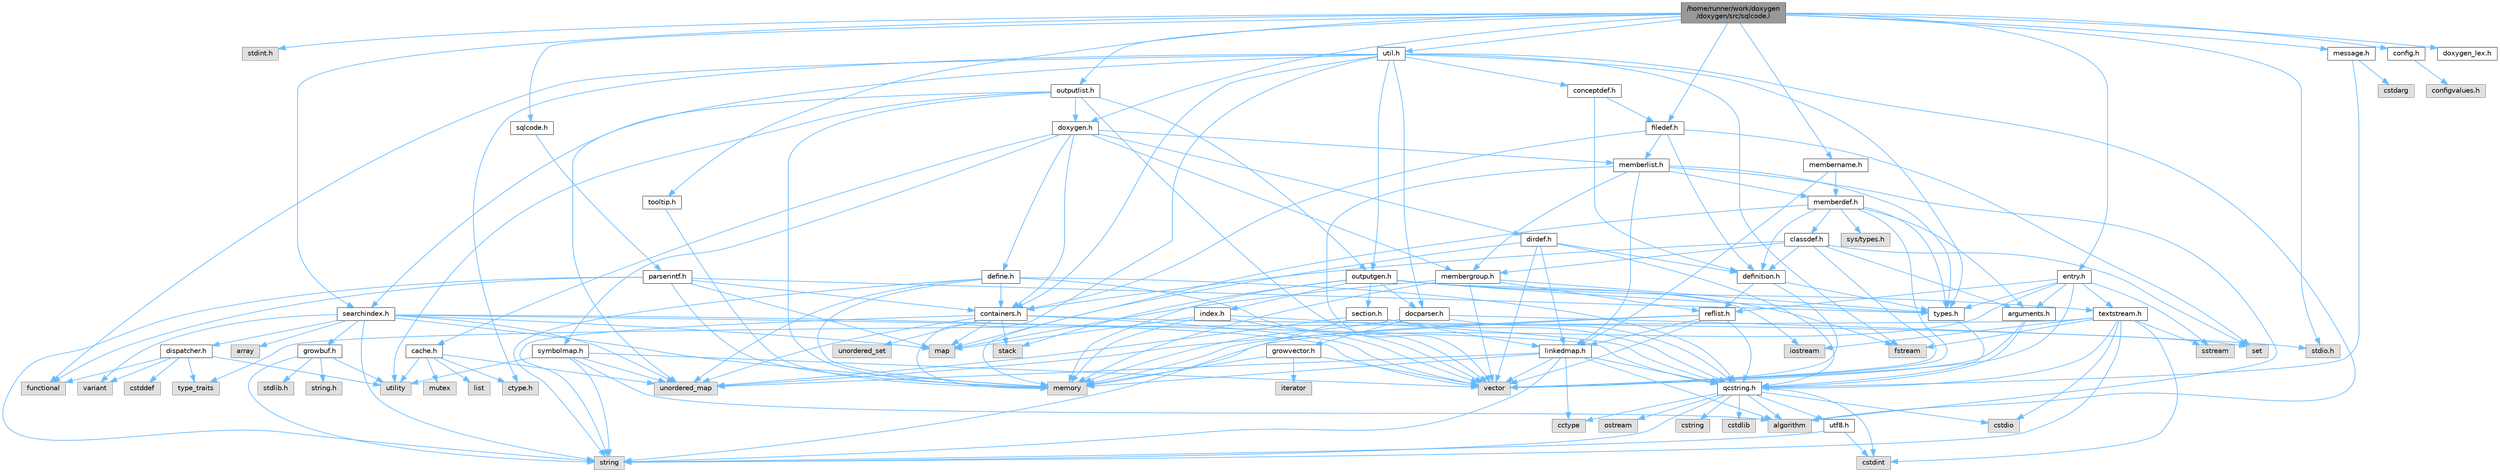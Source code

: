 digraph "/home/runner/work/doxygen/doxygen/src/sqlcode.l"
{
 // INTERACTIVE_SVG=YES
 // LATEX_PDF_SIZE
  bgcolor="transparent";
  edge [fontname=Helvetica,fontsize=10,labelfontname=Helvetica,labelfontsize=10];
  node [fontname=Helvetica,fontsize=10,shape=box,height=0.2,width=0.4];
  Node1 [label="/home/runner/work/doxygen\l/doxygen/src/sqlcode.l",height=0.2,width=0.4,color="gray40", fillcolor="grey60", style="filled", fontcolor="black",tooltip=" "];
  Node1 -> Node2 [color="steelblue1",style="solid"];
  Node2 [label="stdint.h",height=0.2,width=0.4,color="grey60", fillcolor="#E0E0E0", style="filled",tooltip=" "];
  Node1 -> Node3 [color="steelblue1",style="solid"];
  Node3 [label="stdio.h",height=0.2,width=0.4,color="grey60", fillcolor="#E0E0E0", style="filled",tooltip=" "];
  Node1 -> Node4 [color="steelblue1",style="solid"];
  Node4 [label="sqlcode.h",height=0.2,width=0.4,color="grey40", fillcolor="white", style="filled",URL="$d1/db2/sqlcode_8h.html",tooltip=" "];
  Node4 -> Node5 [color="steelblue1",style="solid"];
  Node5 [label="parserintf.h",height=0.2,width=0.4,color="grey40", fillcolor="white", style="filled",URL="$da/d55/parserintf_8h.html",tooltip=" "];
  Node5 -> Node6 [color="steelblue1",style="solid"];
  Node6 [label="functional",height=0.2,width=0.4,color="grey60", fillcolor="#E0E0E0", style="filled",tooltip=" "];
  Node5 -> Node7 [color="steelblue1",style="solid"];
  Node7 [label="memory",height=0.2,width=0.4,color="grey60", fillcolor="#E0E0E0", style="filled",tooltip=" "];
  Node5 -> Node8 [color="steelblue1",style="solid"];
  Node8 [label="map",height=0.2,width=0.4,color="grey60", fillcolor="#E0E0E0", style="filled",tooltip=" "];
  Node5 -> Node9 [color="steelblue1",style="solid"];
  Node9 [label="string",height=0.2,width=0.4,color="grey60", fillcolor="#E0E0E0", style="filled",tooltip=" "];
  Node5 -> Node10 [color="steelblue1",style="solid"];
  Node10 [label="types.h",height=0.2,width=0.4,color="grey40", fillcolor="white", style="filled",URL="$d9/d49/types_8h.html",tooltip="This file contains a number of basic enums and types."];
  Node10 -> Node11 [color="steelblue1",style="solid"];
  Node11 [label="qcstring.h",height=0.2,width=0.4,color="grey40", fillcolor="white", style="filled",URL="$d7/d5c/qcstring_8h.html",tooltip=" "];
  Node11 -> Node9 [color="steelblue1",style="solid"];
  Node11 -> Node12 [color="steelblue1",style="solid"];
  Node12 [label="algorithm",height=0.2,width=0.4,color="grey60", fillcolor="#E0E0E0", style="filled",tooltip=" "];
  Node11 -> Node13 [color="steelblue1",style="solid"];
  Node13 [label="cctype",height=0.2,width=0.4,color="grey60", fillcolor="#E0E0E0", style="filled",tooltip=" "];
  Node11 -> Node14 [color="steelblue1",style="solid"];
  Node14 [label="cstring",height=0.2,width=0.4,color="grey60", fillcolor="#E0E0E0", style="filled",tooltip=" "];
  Node11 -> Node15 [color="steelblue1",style="solid"];
  Node15 [label="cstdio",height=0.2,width=0.4,color="grey60", fillcolor="#E0E0E0", style="filled",tooltip=" "];
  Node11 -> Node16 [color="steelblue1",style="solid"];
  Node16 [label="cstdlib",height=0.2,width=0.4,color="grey60", fillcolor="#E0E0E0", style="filled",tooltip=" "];
  Node11 -> Node17 [color="steelblue1",style="solid"];
  Node17 [label="cstdint",height=0.2,width=0.4,color="grey60", fillcolor="#E0E0E0", style="filled",tooltip=" "];
  Node11 -> Node18 [color="steelblue1",style="solid"];
  Node18 [label="ostream",height=0.2,width=0.4,color="grey60", fillcolor="#E0E0E0", style="filled",tooltip=" "];
  Node11 -> Node19 [color="steelblue1",style="solid"];
  Node19 [label="utf8.h",height=0.2,width=0.4,color="grey40", fillcolor="white", style="filled",URL="$db/d7c/utf8_8h.html",tooltip="Various UTF8 related helper functions."];
  Node19 -> Node17 [color="steelblue1",style="solid"];
  Node19 -> Node9 [color="steelblue1",style="solid"];
  Node5 -> Node20 [color="steelblue1",style="solid"];
  Node20 [label="containers.h",height=0.2,width=0.4,color="grey40", fillcolor="white", style="filled",URL="$d5/d75/containers_8h.html",tooltip=" "];
  Node20 -> Node21 [color="steelblue1",style="solid"];
  Node21 [label="vector",height=0.2,width=0.4,color="grey60", fillcolor="#E0E0E0", style="filled",tooltip=" "];
  Node20 -> Node9 [color="steelblue1",style="solid"];
  Node20 -> Node22 [color="steelblue1",style="solid"];
  Node22 [label="set",height=0.2,width=0.4,color="grey60", fillcolor="#E0E0E0", style="filled",tooltip=" "];
  Node20 -> Node8 [color="steelblue1",style="solid"];
  Node20 -> Node23 [color="steelblue1",style="solid"];
  Node23 [label="unordered_set",height=0.2,width=0.4,color="grey60", fillcolor="#E0E0E0", style="filled",tooltip=" "];
  Node20 -> Node24 [color="steelblue1",style="solid"];
  Node24 [label="unordered_map",height=0.2,width=0.4,color="grey60", fillcolor="#E0E0E0", style="filled",tooltip=" "];
  Node20 -> Node25 [color="steelblue1",style="solid"];
  Node25 [label="stack",height=0.2,width=0.4,color="grey60", fillcolor="#E0E0E0", style="filled",tooltip=" "];
  Node1 -> Node26 [color="steelblue1",style="solid"];
  Node26 [label="entry.h",height=0.2,width=0.4,color="grey40", fillcolor="white", style="filled",URL="$d1/dc6/entry_8h.html",tooltip=" "];
  Node26 -> Node21 [color="steelblue1",style="solid"];
  Node26 -> Node7 [color="steelblue1",style="solid"];
  Node26 -> Node27 [color="steelblue1",style="solid"];
  Node27 [label="sstream",height=0.2,width=0.4,color="grey60", fillcolor="#E0E0E0", style="filled",tooltip=" "];
  Node26 -> Node10 [color="steelblue1",style="solid"];
  Node26 -> Node28 [color="steelblue1",style="solid"];
  Node28 [label="arguments.h",height=0.2,width=0.4,color="grey40", fillcolor="white", style="filled",URL="$df/d9b/arguments_8h.html",tooltip=" "];
  Node28 -> Node21 [color="steelblue1",style="solid"];
  Node28 -> Node11 [color="steelblue1",style="solid"];
  Node26 -> Node29 [color="steelblue1",style="solid"];
  Node29 [label="reflist.h",height=0.2,width=0.4,color="grey40", fillcolor="white", style="filled",URL="$d1/d02/reflist_8h.html",tooltip=" "];
  Node29 -> Node21 [color="steelblue1",style="solid"];
  Node29 -> Node24 [color="steelblue1",style="solid"];
  Node29 -> Node7 [color="steelblue1",style="solid"];
  Node29 -> Node11 [color="steelblue1",style="solid"];
  Node29 -> Node30 [color="steelblue1",style="solid"];
  Node30 [label="linkedmap.h",height=0.2,width=0.4,color="grey40", fillcolor="white", style="filled",URL="$da/de1/linkedmap_8h.html",tooltip=" "];
  Node30 -> Node24 [color="steelblue1",style="solid"];
  Node30 -> Node21 [color="steelblue1",style="solid"];
  Node30 -> Node7 [color="steelblue1",style="solid"];
  Node30 -> Node9 [color="steelblue1",style="solid"];
  Node30 -> Node12 [color="steelblue1",style="solid"];
  Node30 -> Node13 [color="steelblue1",style="solid"];
  Node30 -> Node11 [color="steelblue1",style="solid"];
  Node26 -> Node31 [color="steelblue1",style="solid"];
  Node31 [label="textstream.h",height=0.2,width=0.4,color="grey40", fillcolor="white", style="filled",URL="$d4/d7d/textstream_8h.html",tooltip=" "];
  Node31 -> Node9 [color="steelblue1",style="solid"];
  Node31 -> Node32 [color="steelblue1",style="solid"];
  Node32 [label="iostream",height=0.2,width=0.4,color="grey60", fillcolor="#E0E0E0", style="filled",tooltip=" "];
  Node31 -> Node27 [color="steelblue1",style="solid"];
  Node31 -> Node17 [color="steelblue1",style="solid"];
  Node31 -> Node15 [color="steelblue1",style="solid"];
  Node31 -> Node33 [color="steelblue1",style="solid"];
  Node33 [label="fstream",height=0.2,width=0.4,color="grey60", fillcolor="#E0E0E0", style="filled",tooltip=" "];
  Node31 -> Node34 [color="steelblue1",style="solid"];
  Node34 [label="type_traits",height=0.2,width=0.4,color="grey60", fillcolor="#E0E0E0", style="filled",tooltip=" "];
  Node31 -> Node11 [color="steelblue1",style="solid"];
  Node1 -> Node35 [color="steelblue1",style="solid"];
  Node35 [label="doxygen.h",height=0.2,width=0.4,color="grey40", fillcolor="white", style="filled",URL="$d1/da1/doxygen_8h.html",tooltip=" "];
  Node35 -> Node20 [color="steelblue1",style="solid"];
  Node35 -> Node36 [color="steelblue1",style="solid"];
  Node36 [label="membergroup.h",height=0.2,width=0.4,color="grey40", fillcolor="white", style="filled",URL="$d9/d11/membergroup_8h.html",tooltip=" "];
  Node36 -> Node21 [color="steelblue1",style="solid"];
  Node36 -> Node8 [color="steelblue1",style="solid"];
  Node36 -> Node7 [color="steelblue1",style="solid"];
  Node36 -> Node10 [color="steelblue1",style="solid"];
  Node36 -> Node29 [color="steelblue1",style="solid"];
  Node35 -> Node37 [color="steelblue1",style="solid"];
  Node37 [label="dirdef.h",height=0.2,width=0.4,color="grey40", fillcolor="white", style="filled",URL="$d6/d15/dirdef_8h.html",tooltip=" "];
  Node37 -> Node21 [color="steelblue1",style="solid"];
  Node37 -> Node8 [color="steelblue1",style="solid"];
  Node37 -> Node11 [color="steelblue1",style="solid"];
  Node37 -> Node30 [color="steelblue1",style="solid"];
  Node37 -> Node38 [color="steelblue1",style="solid"];
  Node38 [label="definition.h",height=0.2,width=0.4,color="grey40", fillcolor="white", style="filled",URL="$df/da1/definition_8h.html",tooltip=" "];
  Node38 -> Node21 [color="steelblue1",style="solid"];
  Node38 -> Node10 [color="steelblue1",style="solid"];
  Node38 -> Node29 [color="steelblue1",style="solid"];
  Node35 -> Node39 [color="steelblue1",style="solid"];
  Node39 [label="memberlist.h",height=0.2,width=0.4,color="grey40", fillcolor="white", style="filled",URL="$dd/d78/memberlist_8h.html",tooltip=" "];
  Node39 -> Node21 [color="steelblue1",style="solid"];
  Node39 -> Node12 [color="steelblue1",style="solid"];
  Node39 -> Node40 [color="steelblue1",style="solid"];
  Node40 [label="memberdef.h",height=0.2,width=0.4,color="grey40", fillcolor="white", style="filled",URL="$d4/d46/memberdef_8h.html",tooltip=" "];
  Node40 -> Node21 [color="steelblue1",style="solid"];
  Node40 -> Node7 [color="steelblue1",style="solid"];
  Node40 -> Node41 [color="steelblue1",style="solid"];
  Node41 [label="sys/types.h",height=0.2,width=0.4,color="grey60", fillcolor="#E0E0E0", style="filled",tooltip=" "];
  Node40 -> Node10 [color="steelblue1",style="solid"];
  Node40 -> Node38 [color="steelblue1",style="solid"];
  Node40 -> Node28 [color="steelblue1",style="solid"];
  Node40 -> Node42 [color="steelblue1",style="solid"];
  Node42 [label="classdef.h",height=0.2,width=0.4,color="grey40", fillcolor="white", style="filled",URL="$d1/da6/classdef_8h.html",tooltip=" "];
  Node42 -> Node21 [color="steelblue1",style="solid"];
  Node42 -> Node22 [color="steelblue1",style="solid"];
  Node42 -> Node20 [color="steelblue1",style="solid"];
  Node42 -> Node38 [color="steelblue1",style="solid"];
  Node42 -> Node28 [color="steelblue1",style="solid"];
  Node42 -> Node36 [color="steelblue1",style="solid"];
  Node39 -> Node30 [color="steelblue1",style="solid"];
  Node39 -> Node10 [color="steelblue1",style="solid"];
  Node39 -> Node36 [color="steelblue1",style="solid"];
  Node35 -> Node43 [color="steelblue1",style="solid"];
  Node43 [label="define.h",height=0.2,width=0.4,color="grey40", fillcolor="white", style="filled",URL="$df/d67/define_8h.html",tooltip=" "];
  Node43 -> Node21 [color="steelblue1",style="solid"];
  Node43 -> Node7 [color="steelblue1",style="solid"];
  Node43 -> Node9 [color="steelblue1",style="solid"];
  Node43 -> Node24 [color="steelblue1",style="solid"];
  Node43 -> Node11 [color="steelblue1",style="solid"];
  Node43 -> Node20 [color="steelblue1",style="solid"];
  Node35 -> Node44 [color="steelblue1",style="solid"];
  Node44 [label="cache.h",height=0.2,width=0.4,color="grey40", fillcolor="white", style="filled",URL="$d3/d26/cache_8h.html",tooltip=" "];
  Node44 -> Node45 [color="steelblue1",style="solid"];
  Node45 [label="list",height=0.2,width=0.4,color="grey60", fillcolor="#E0E0E0", style="filled",tooltip=" "];
  Node44 -> Node24 [color="steelblue1",style="solid"];
  Node44 -> Node46 [color="steelblue1",style="solid"];
  Node46 [label="mutex",height=0.2,width=0.4,color="grey60", fillcolor="#E0E0E0", style="filled",tooltip=" "];
  Node44 -> Node47 [color="steelblue1",style="solid"];
  Node47 [label="utility",height=0.2,width=0.4,color="grey60", fillcolor="#E0E0E0", style="filled",tooltip=" "];
  Node44 -> Node48 [color="steelblue1",style="solid"];
  Node48 [label="ctype.h",height=0.2,width=0.4,color="grey60", fillcolor="#E0E0E0", style="filled",tooltip=" "];
  Node35 -> Node49 [color="steelblue1",style="solid"];
  Node49 [label="symbolmap.h",height=0.2,width=0.4,color="grey40", fillcolor="white", style="filled",URL="$d7/ddd/symbolmap_8h.html",tooltip=" "];
  Node49 -> Node12 [color="steelblue1",style="solid"];
  Node49 -> Node24 [color="steelblue1",style="solid"];
  Node49 -> Node21 [color="steelblue1",style="solid"];
  Node49 -> Node9 [color="steelblue1",style="solid"];
  Node49 -> Node47 [color="steelblue1",style="solid"];
  Node1 -> Node50 [color="steelblue1",style="solid"];
  Node50 [label="outputlist.h",height=0.2,width=0.4,color="grey40", fillcolor="white", style="filled",URL="$d2/db9/outputlist_8h.html",tooltip=" "];
  Node50 -> Node47 [color="steelblue1",style="solid"];
  Node50 -> Node21 [color="steelblue1",style="solid"];
  Node50 -> Node7 [color="steelblue1",style="solid"];
  Node50 -> Node51 [color="steelblue1",style="solid"];
  Node51 [label="outputgen.h",height=0.2,width=0.4,color="grey40", fillcolor="white", style="filled",URL="$df/d06/outputgen_8h.html",tooltip=" "];
  Node51 -> Node7 [color="steelblue1",style="solid"];
  Node51 -> Node25 [color="steelblue1",style="solid"];
  Node51 -> Node32 [color="steelblue1",style="solid"];
  Node51 -> Node33 [color="steelblue1",style="solid"];
  Node51 -> Node10 [color="steelblue1",style="solid"];
  Node51 -> Node52 [color="steelblue1",style="solid"];
  Node52 [label="index.h",height=0.2,width=0.4,color="grey40", fillcolor="white", style="filled",URL="$d1/db5/index_8h.html",tooltip=" "];
  Node52 -> Node7 [color="steelblue1",style="solid"];
  Node52 -> Node21 [color="steelblue1",style="solid"];
  Node52 -> Node8 [color="steelblue1",style="solid"];
  Node52 -> Node11 [color="steelblue1",style="solid"];
  Node51 -> Node53 [color="steelblue1",style="solid"];
  Node53 [label="section.h",height=0.2,width=0.4,color="grey40", fillcolor="white", style="filled",URL="$d1/d2a/section_8h.html",tooltip=" "];
  Node53 -> Node9 [color="steelblue1",style="solid"];
  Node53 -> Node24 [color="steelblue1",style="solid"];
  Node53 -> Node11 [color="steelblue1",style="solid"];
  Node53 -> Node30 [color="steelblue1",style="solid"];
  Node51 -> Node31 [color="steelblue1",style="solid"];
  Node51 -> Node54 [color="steelblue1",style="solid"];
  Node54 [label="docparser.h",height=0.2,width=0.4,color="grey40", fillcolor="white", style="filled",URL="$de/d9c/docparser_8h.html",tooltip=" "];
  Node54 -> Node3 [color="steelblue1",style="solid"];
  Node54 -> Node7 [color="steelblue1",style="solid"];
  Node54 -> Node11 [color="steelblue1",style="solid"];
  Node54 -> Node55 [color="steelblue1",style="solid"];
  Node55 [label="growvector.h",height=0.2,width=0.4,color="grey40", fillcolor="white", style="filled",URL="$d7/d50/growvector_8h.html",tooltip=" "];
  Node55 -> Node21 [color="steelblue1",style="solid"];
  Node55 -> Node7 [color="steelblue1",style="solid"];
  Node55 -> Node56 [color="steelblue1",style="solid"];
  Node56 [label="iterator",height=0.2,width=0.4,color="grey60", fillcolor="#E0E0E0", style="filled",tooltip=" "];
  Node50 -> Node57 [color="steelblue1",style="solid"];
  Node57 [label="searchindex.h",height=0.2,width=0.4,color="grey40", fillcolor="white", style="filled",URL="$de/d07/searchindex_8h.html",tooltip="Web server based search engine."];
  Node57 -> Node7 [color="steelblue1",style="solid"];
  Node57 -> Node21 [color="steelblue1",style="solid"];
  Node57 -> Node8 [color="steelblue1",style="solid"];
  Node57 -> Node24 [color="steelblue1",style="solid"];
  Node57 -> Node9 [color="steelblue1",style="solid"];
  Node57 -> Node58 [color="steelblue1",style="solid"];
  Node58 [label="array",height=0.2,width=0.4,color="grey60", fillcolor="#E0E0E0", style="filled",tooltip=" "];
  Node57 -> Node59 [color="steelblue1",style="solid"];
  Node59 [label="variant",height=0.2,width=0.4,color="grey60", fillcolor="#E0E0E0", style="filled",tooltip=" "];
  Node57 -> Node11 [color="steelblue1",style="solid"];
  Node57 -> Node60 [color="steelblue1",style="solid"];
  Node60 [label="growbuf.h",height=0.2,width=0.4,color="grey40", fillcolor="white", style="filled",URL="$dd/d72/growbuf_8h.html",tooltip=" "];
  Node60 -> Node47 [color="steelblue1",style="solid"];
  Node60 -> Node61 [color="steelblue1",style="solid"];
  Node61 [label="stdlib.h",height=0.2,width=0.4,color="grey60", fillcolor="#E0E0E0", style="filled",tooltip=" "];
  Node60 -> Node62 [color="steelblue1",style="solid"];
  Node62 [label="string.h",height=0.2,width=0.4,color="grey60", fillcolor="#E0E0E0", style="filled",tooltip=" "];
  Node60 -> Node9 [color="steelblue1",style="solid"];
  Node57 -> Node63 [color="steelblue1",style="solid"];
  Node63 [label="dispatcher.h",height=0.2,width=0.4,color="grey40", fillcolor="white", style="filled",URL="$da/d73/dispatcher_8h.html",tooltip=" "];
  Node63 -> Node64 [color="steelblue1",style="solid"];
  Node64 [label="cstddef",height=0.2,width=0.4,color="grey60", fillcolor="#E0E0E0", style="filled",tooltip=" "];
  Node63 -> Node47 [color="steelblue1",style="solid"];
  Node63 -> Node6 [color="steelblue1",style="solid"];
  Node63 -> Node59 [color="steelblue1",style="solid"];
  Node63 -> Node34 [color="steelblue1",style="solid"];
  Node50 -> Node35 [color="steelblue1",style="solid"];
  Node1 -> Node65 [color="steelblue1",style="solid"];
  Node65 [label="util.h",height=0.2,width=0.4,color="grey40", fillcolor="white", style="filled",URL="$d8/d3c/util_8h.html",tooltip="A bunch of utility functions."];
  Node65 -> Node7 [color="steelblue1",style="solid"];
  Node65 -> Node24 [color="steelblue1",style="solid"];
  Node65 -> Node12 [color="steelblue1",style="solid"];
  Node65 -> Node6 [color="steelblue1",style="solid"];
  Node65 -> Node33 [color="steelblue1",style="solid"];
  Node65 -> Node48 [color="steelblue1",style="solid"];
  Node65 -> Node10 [color="steelblue1",style="solid"];
  Node65 -> Node54 [color="steelblue1",style="solid"];
  Node65 -> Node20 [color="steelblue1",style="solid"];
  Node65 -> Node51 [color="steelblue1",style="solid"];
  Node65 -> Node66 [color="steelblue1",style="solid"];
  Node66 [label="conceptdef.h",height=0.2,width=0.4,color="grey40", fillcolor="white", style="filled",URL="$da/df1/conceptdef_8h.html",tooltip=" "];
  Node66 -> Node38 [color="steelblue1",style="solid"];
  Node66 -> Node67 [color="steelblue1",style="solid"];
  Node67 [label="filedef.h",height=0.2,width=0.4,color="grey40", fillcolor="white", style="filled",URL="$d4/d3a/filedef_8h.html",tooltip=" "];
  Node67 -> Node22 [color="steelblue1",style="solid"];
  Node67 -> Node38 [color="steelblue1",style="solid"];
  Node67 -> Node39 [color="steelblue1",style="solid"];
  Node67 -> Node20 [color="steelblue1",style="solid"];
  Node1 -> Node68 [color="steelblue1",style="solid"];
  Node68 [label="membername.h",height=0.2,width=0.4,color="grey40", fillcolor="white", style="filled",URL="$d7/dfc/membername_8h.html",tooltip=" "];
  Node68 -> Node40 [color="steelblue1",style="solid"];
  Node68 -> Node30 [color="steelblue1",style="solid"];
  Node1 -> Node57 [color="steelblue1",style="solid"];
  Node1 -> Node69 [color="steelblue1",style="solid"];
  Node69 [label="config.h",height=0.2,width=0.4,color="grey40", fillcolor="white", style="filled",URL="$db/d16/config_8h.html",tooltip=" "];
  Node69 -> Node70 [color="steelblue1",style="solid"];
  Node70 [label="configvalues.h",height=0.2,width=0.4,color="grey60", fillcolor="#E0E0E0", style="filled",tooltip=" "];
  Node1 -> Node67 [color="steelblue1",style="solid"];
  Node1 -> Node71 [color="steelblue1",style="solid"];
  Node71 [label="tooltip.h",height=0.2,width=0.4,color="grey40", fillcolor="white", style="filled",URL="$db/d83/tooltip_8h.html",tooltip=" "];
  Node71 -> Node7 [color="steelblue1",style="solid"];
  Node1 -> Node72 [color="steelblue1",style="solid"];
  Node72 [label="message.h",height=0.2,width=0.4,color="grey40", fillcolor="white", style="filled",URL="$d2/d0d/message_8h.html",tooltip=" "];
  Node72 -> Node73 [color="steelblue1",style="solid"];
  Node73 [label="cstdarg",height=0.2,width=0.4,color="grey60", fillcolor="#E0E0E0", style="filled",tooltip=" "];
  Node72 -> Node11 [color="steelblue1",style="solid"];
  Node1 -> Node74 [color="steelblue1",style="solid"];
  Node74 [label="doxygen_lex.h",height=0.2,width=0.4,color="grey40", fillcolor="white", style="filled",URL="$d6/da5/doxygen__lex_8h.html",tooltip=" "];
}
